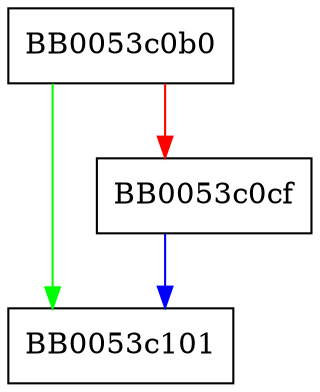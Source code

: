 digraph BN_CTX_secure_new_ex {
  node [shape="box"];
  graph [splines=ortho];
  BB0053c0b0 -> BB0053c101 [color="green"];
  BB0053c0b0 -> BB0053c0cf [color="red"];
  BB0053c0cf -> BB0053c101 [color="blue"];
}